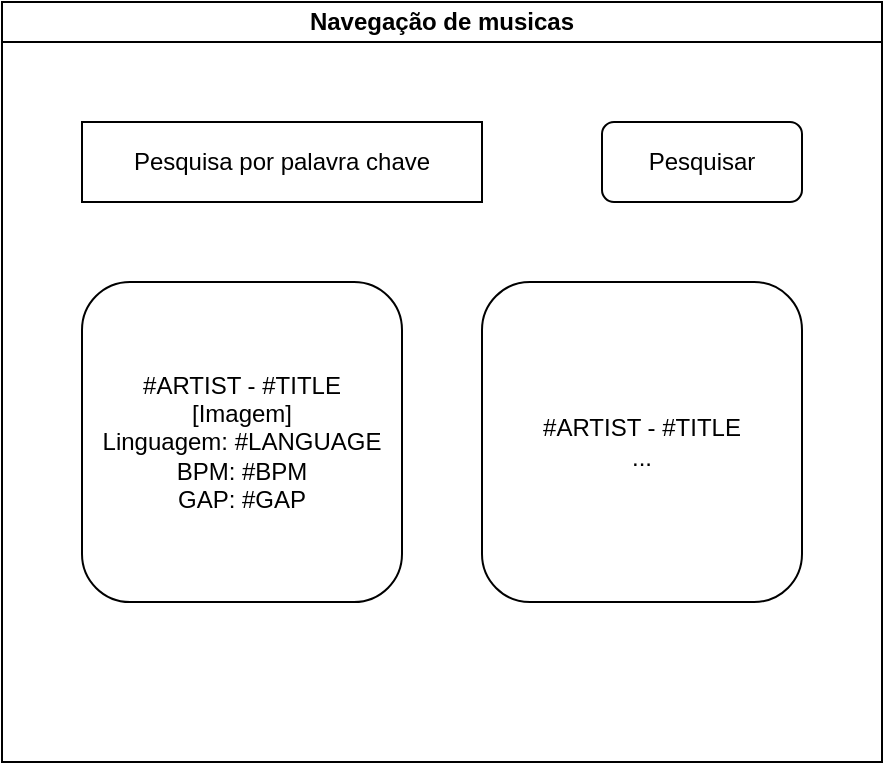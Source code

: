 <mxfile version="28.1.0" pages="3">
  <diagram name="Navegação em musicas" id="VyiCorrMxRFwQ0veZ5V1">
    <mxGraphModel dx="798" dy="586" grid="1" gridSize="10" guides="1" tooltips="1" connect="1" arrows="1" fold="1" page="1" pageScale="1" pageWidth="827" pageHeight="1169" math="0" shadow="0">
      <root>
        <mxCell id="0" />
        <mxCell id="1" parent="0" />
        <mxCell id="AwC2Z4A7rs3VWDbXk0fA-1" value="Navegação de musicas" style="swimlane;whiteSpace=wrap;html=1;startSize=20;" vertex="1" parent="1">
          <mxGeometry x="40" y="20" width="440" height="380" as="geometry" />
        </mxCell>
        <mxCell id="AwC2Z4A7rs3VWDbXk0fA-2" value="#ARTIST - #TITLE&lt;br&gt;[Imagem]&lt;div&gt;Linguagem: #LANGUAGE&lt;br&gt;BPM: #BPM&lt;br&gt;GAP: #GAP&lt;/div&gt;" style="rounded=1;whiteSpace=wrap;html=1;" vertex="1" parent="AwC2Z4A7rs3VWDbXk0fA-1">
          <mxGeometry x="40" y="140" width="160" height="160" as="geometry" />
        </mxCell>
        <mxCell id="AwC2Z4A7rs3VWDbXk0fA-3" value="Pesquisa por palavra chave" style="rounded=0;whiteSpace=wrap;html=1;" vertex="1" parent="AwC2Z4A7rs3VWDbXk0fA-1">
          <mxGeometry x="40" y="60" width="200" height="40" as="geometry" />
        </mxCell>
        <mxCell id="AwC2Z4A7rs3VWDbXk0fA-5" value="Pesquisar" style="rounded=1;whiteSpace=wrap;html=1;" vertex="1" parent="AwC2Z4A7rs3VWDbXk0fA-1">
          <mxGeometry x="300" y="60" width="100" height="40" as="geometry" />
        </mxCell>
        <mxCell id="AwC2Z4A7rs3VWDbXk0fA-6" value="#ARTIST - #TITLE&lt;br&gt;..." style="rounded=1;whiteSpace=wrap;html=1;" vertex="1" parent="AwC2Z4A7rs3VWDbXk0fA-1">
          <mxGeometry x="240" y="140" width="160" height="160" as="geometry" />
        </mxCell>
      </root>
    </mxGraphModel>
  </diagram>
  <diagram id="aCzt58hgYUtf6CsVtD22" name="Detalhe de música">
    <mxGraphModel dx="798" dy="586" grid="1" gridSize="10" guides="1" tooltips="1" connect="1" arrows="1" fold="1" page="1" pageScale="1" pageWidth="827" pageHeight="1169" math="0" shadow="0">
      <root>
        <mxCell id="0" />
        <mxCell id="1" parent="0" />
        <mxCell id="reLl3PhgyrNSk2fAz-U1-1" value="Detalhe de música" style="swimlane;whiteSpace=wrap;html=1;startSize=20;" vertex="1" parent="1">
          <mxGeometry x="40" y="20" width="360" height="560" as="geometry" />
        </mxCell>
        <mxCell id="XmfHSkBSrvuornpvY9yC-1" value="Vídeo preview with audio" style="shape=parallelogram;perimeter=parallelogramPerimeter;whiteSpace=wrap;html=1;fixedSize=1;" vertex="1" parent="reLl3PhgyrNSk2fAz-U1-1">
          <mxGeometry x="40" y="60" width="160" height="80" as="geometry" />
        </mxCell>
        <mxCell id="XmfHSkBSrvuornpvY9yC-2" value="Toggle áudio" style="rounded=1;whiteSpace=wrap;html=1;" vertex="1" parent="reLl3PhgyrNSk2fAz-U1-1">
          <mxGeometry x="40" y="180" width="40" height="40" as="geometry" />
        </mxCell>
        <mxCell id="XmfHSkBSrvuornpvY9yC-3" value="Musica: #TITLE - #ARTIST" style="shape=parallelogram;perimeter=parallelogramPerimeter;whiteSpace=wrap;html=1;fixedSize=1;" vertex="1" parent="reLl3PhgyrNSk2fAz-U1-1">
          <mxGeometry x="40" y="260" width="160" height="40" as="geometry" />
        </mxCell>
        <mxCell id="XmfHSkBSrvuornpvY9yC-4" value="Genero: #GENRE" style="shape=parallelogram;perimeter=parallelogramPerimeter;whiteSpace=wrap;html=1;fixedSize=1;" vertex="1" parent="reLl3PhgyrNSk2fAz-U1-1">
          <mxGeometry x="40" y="320" width="120" height="40" as="geometry" />
        </mxCell>
        <mxCell id="XmfHSkBSrvuornpvY9yC-5" value="Ano: #YEAR" style="shape=parallelogram;perimeter=parallelogramPerimeter;whiteSpace=wrap;html=1;fixedSize=1;" vertex="1" parent="reLl3PhgyrNSk2fAz-U1-1">
          <mxGeometry x="220" y="260" width="100" height="40" as="geometry" />
        </mxCell>
        <mxCell id="XmfHSkBSrvuornpvY9yC-6" value="Cover preview" style="shape=parallelogram;perimeter=parallelogramPerimeter;whiteSpace=wrap;html=1;fixedSize=1;" vertex="1" parent="reLl3PhgyrNSk2fAz-U1-1">
          <mxGeometry x="240" y="60" width="80" height="80" as="geometry" />
        </mxCell>
        <mxCell id="XmfHSkBSrvuornpvY9yC-7" value="Stop / Play" style="rounded=1;whiteSpace=wrap;html=1;" vertex="1" parent="reLl3PhgyrNSk2fAz-U1-1">
          <mxGeometry x="120" y="180" width="40" height="40" as="geometry" />
        </mxCell>
        <mxCell id="XmfHSkBSrvuornpvY9yC-8" value="... Other actions" style="rounded=1;whiteSpace=wrap;html=1;" vertex="1" parent="reLl3PhgyrNSk2fAz-U1-1">
          <mxGeometry x="200" y="180" width="40" height="40" as="geometry" />
        </mxCell>
        <mxCell id="XmfHSkBSrvuornpvY9yC-9" value="Informações disponíveis sobre a música" style="swimlane;fontStyle=0;childLayout=stackLayout;horizontal=1;startSize=30;horizontalStack=0;resizeParent=1;resizeParentMax=0;resizeLast=0;collapsible=1;marginBottom=0;whiteSpace=wrap;html=1;" vertex="1" parent="reLl3PhgyrNSk2fAz-U1-1">
          <mxGeometry x="40" y="400" width="280" height="120" as="geometry" />
        </mxCell>
        <mxCell id="XmfHSkBSrvuornpvY9yC-10" value="Param 1: #PARAM1" style="text;strokeColor=none;fillColor=none;align=left;verticalAlign=middle;spacingLeft=4;spacingRight=4;overflow=hidden;points=[[0,0.5],[1,0.5]];portConstraint=eastwest;rotatable=0;whiteSpace=wrap;html=1;" vertex="1" parent="XmfHSkBSrvuornpvY9yC-9">
          <mxGeometry y="30" width="280" height="30" as="geometry" />
        </mxCell>
        <mxCell id="XmfHSkBSrvuornpvY9yC-11" value="Param 2: #PARAM2" style="text;strokeColor=none;fillColor=none;align=left;verticalAlign=middle;spacingLeft=4;spacingRight=4;overflow=hidden;points=[[0,0.5],[1,0.5]];portConstraint=eastwest;rotatable=0;whiteSpace=wrap;html=1;" vertex="1" parent="XmfHSkBSrvuornpvY9yC-9">
          <mxGeometry y="60" width="280" height="30" as="geometry" />
        </mxCell>
        <mxCell id="XmfHSkBSrvuornpvY9yC-12" value="Param 3: #PARAM3" style="text;strokeColor=none;fillColor=none;align=left;verticalAlign=middle;spacingLeft=4;spacingRight=4;overflow=hidden;points=[[0,0.5],[1,0.5]];portConstraint=eastwest;rotatable=0;whiteSpace=wrap;html=1;" vertex="1" parent="XmfHSkBSrvuornpvY9yC-9">
          <mxGeometry y="90" width="280" height="30" as="geometry" />
        </mxCell>
        <mxCell id="XmfHSkBSrvuornpvY9yC-13" value="Lingua: #LANGUAGE" style="shape=parallelogram;perimeter=parallelogramPerimeter;whiteSpace=wrap;html=1;fixedSize=1;" vertex="1" parent="reLl3PhgyrNSk2fAz-U1-1">
          <mxGeometry x="180" y="320" width="140" height="40" as="geometry" />
        </mxCell>
        <mxCell id="XmfHSkBSrvuornpvY9yC-15" style="rounded=0;orthogonalLoop=1;jettySize=auto;html=1;dashed=1;" edge="1" parent="1" source="XmfHSkBSrvuornpvY9yC-14" target="XmfHSkBSrvuornpvY9yC-5">
          <mxGeometry relative="1" as="geometry" />
        </mxCell>
        <mxCell id="XmfHSkBSrvuornpvY9yC-16" style="rounded=0;orthogonalLoop=1;jettySize=auto;html=1;dashed=1;" edge="1" parent="1" source="XmfHSkBSrvuornpvY9yC-14" target="XmfHSkBSrvuornpvY9yC-10">
          <mxGeometry relative="1" as="geometry" />
        </mxCell>
        <mxCell id="XmfHSkBSrvuornpvY9yC-17" style="rounded=0;orthogonalLoop=1;jettySize=auto;html=1;dashed=1;" edge="1" parent="1" source="XmfHSkBSrvuornpvY9yC-14" target="XmfHSkBSrvuornpvY9yC-11">
          <mxGeometry relative="1" as="geometry" />
        </mxCell>
        <mxCell id="XmfHSkBSrvuornpvY9yC-18" style="rounded=0;orthogonalLoop=1;jettySize=auto;html=1;dashed=1;" edge="1" parent="1" source="XmfHSkBSrvuornpvY9yC-14" target="XmfHSkBSrvuornpvY9yC-12">
          <mxGeometry relative="1" as="geometry" />
        </mxCell>
        <mxCell id="XmfHSkBSrvuornpvY9yC-19" style="rounded=0;orthogonalLoop=1;jettySize=auto;html=1;dashed=1;" edge="1" parent="1" source="XmfHSkBSrvuornpvY9yC-14" target="XmfHSkBSrvuornpvY9yC-13">
          <mxGeometry relative="1" as="geometry" />
        </mxCell>
        <mxCell id="XmfHSkBSrvuornpvY9yC-20" style="rounded=0;orthogonalLoop=1;jettySize=auto;html=1;dashed=1;" edge="1" parent="1" source="XmfHSkBSrvuornpvY9yC-14" target="XmfHSkBSrvuornpvY9yC-3">
          <mxGeometry relative="1" as="geometry" />
        </mxCell>
        <mxCell id="XmfHSkBSrvuornpvY9yC-21" style="rounded=0;orthogonalLoop=1;jettySize=auto;html=1;dashed=1;" edge="1" parent="1" source="XmfHSkBSrvuornpvY9yC-14" target="XmfHSkBSrvuornpvY9yC-4">
          <mxGeometry relative="1" as="geometry" />
        </mxCell>
        <mxCell id="XmfHSkBSrvuornpvY9yC-14" value="Parâmetros podem ser editados" style="shape=note;whiteSpace=wrap;html=1;backgroundOutline=1;darkOpacity=0.05;" vertex="1" parent="1">
          <mxGeometry x="490" y="350" width="150" height="100" as="geometry" />
        </mxCell>
      </root>
    </mxGraphModel>
  </diagram>
  <diagram id="yDG8a9uSpQB9HfXc7uiP" name="Edição de musica">
    <mxGraphModel dx="798" dy="586" grid="1" gridSize="10" guides="1" tooltips="1" connect="1" arrows="1" fold="1" page="1" pageScale="1" pageWidth="827" pageHeight="1169" math="0" shadow="0">
      <root>
        <mxCell id="0" />
        <mxCell id="1" parent="0" />
      </root>
    </mxGraphModel>
  </diagram>
</mxfile>
